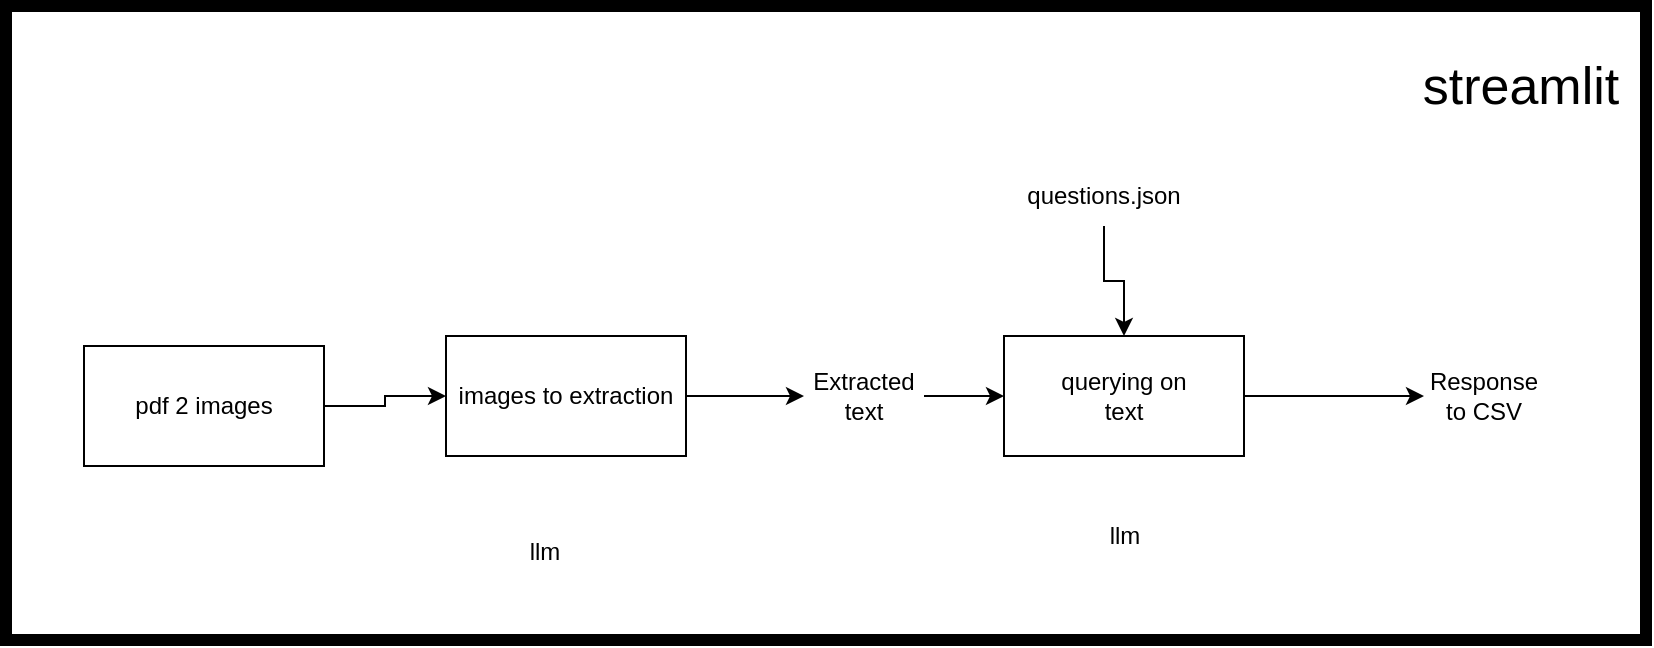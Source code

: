 <mxfile pages="4">
    <diagram name="Page-1" id="LCU8uJ_SsQwmmnyjhHkm">
        <mxGraphModel dx="993" dy="433" grid="1" gridSize="10" guides="1" tooltips="1" connect="1" arrows="1" fold="1" page="1" pageScale="1" pageWidth="827" pageHeight="1169" math="0" shadow="0">
            <root>
                <mxCell id="0"/>
                <mxCell id="1" parent="0"/>
                <mxCell id="EpAPcZTs2M48lF6oZYQL-16" style="edgeStyle=orthogonalEdgeStyle;rounded=0;orthogonalLoop=1;jettySize=auto;html=1;" parent="1" source="EpAPcZTs2M48lF6oZYQL-1" target="EpAPcZTs2M48lF6oZYQL-2" edge="1">
                    <mxGeometry relative="1" as="geometry"/>
                </mxCell>
                <mxCell id="EpAPcZTs2M48lF6oZYQL-1" value="pdf 2 images" style="rounded=0;whiteSpace=wrap;html=1;" parent="1" vertex="1">
                    <mxGeometry x="49" y="230" width="120" height="60" as="geometry"/>
                </mxCell>
                <mxCell id="EpAPcZTs2M48lF6oZYQL-6" style="edgeStyle=orthogonalEdgeStyle;rounded=0;orthogonalLoop=1;jettySize=auto;html=1;" parent="1" source="EpAPcZTs2M48lF6oZYQL-2" target="EpAPcZTs2M48lF6oZYQL-4" edge="1">
                    <mxGeometry relative="1" as="geometry"/>
                </mxCell>
                <mxCell id="EpAPcZTs2M48lF6oZYQL-2" value="images to extraction" style="rounded=0;whiteSpace=wrap;html=1;" parent="1" vertex="1">
                    <mxGeometry x="230" y="225" width="120" height="60" as="geometry"/>
                </mxCell>
                <mxCell id="EpAPcZTs2M48lF6oZYQL-11" value="" style="edgeStyle=orthogonalEdgeStyle;rounded=0;orthogonalLoop=1;jettySize=auto;html=1;" parent="1" source="EpAPcZTs2M48lF6oZYQL-3" target="EpAPcZTs2M48lF6oZYQL-12" edge="1">
                    <mxGeometry relative="1" as="geometry">
                        <mxPoint x="709" y="255" as="targetPoint"/>
                    </mxGeometry>
                </mxCell>
                <mxCell id="EpAPcZTs2M48lF6oZYQL-7" style="edgeStyle=orthogonalEdgeStyle;rounded=0;orthogonalLoop=1;jettySize=auto;html=1;entryX=0;entryY=0.5;entryDx=0;entryDy=0;" parent="1" source="EpAPcZTs2M48lF6oZYQL-4" target="EpAPcZTs2M48lF6oZYQL-3" edge="1">
                    <mxGeometry relative="1" as="geometry"/>
                </mxCell>
                <mxCell id="EpAPcZTs2M48lF6oZYQL-3" value="querying on&lt;br&gt;text" style="rounded=0;whiteSpace=wrap;html=1;" parent="1" vertex="1">
                    <mxGeometry x="509" y="225" width="120" height="60" as="geometry"/>
                </mxCell>
                <mxCell id="EpAPcZTs2M48lF6oZYQL-4" value="Extracted&lt;br&gt;text" style="text;html=1;align=center;verticalAlign=middle;whiteSpace=wrap;rounded=0;" parent="1" vertex="1">
                    <mxGeometry x="409" y="240" width="60" height="30" as="geometry"/>
                </mxCell>
                <mxCell id="EpAPcZTs2M48lF6oZYQL-8" value="llm" style="text;html=1;align=center;verticalAlign=middle;resizable=0;points=[];autosize=1;strokeColor=none;fillColor=none;" parent="1" vertex="1">
                    <mxGeometry x="259" y="318" width="40" height="30" as="geometry"/>
                </mxCell>
                <mxCell id="EpAPcZTs2M48lF6oZYQL-9" value="llm" style="text;html=1;align=center;verticalAlign=middle;resizable=0;points=[];autosize=1;strokeColor=none;fillColor=none;" parent="1" vertex="1">
                    <mxGeometry x="549" y="310" width="40" height="30" as="geometry"/>
                </mxCell>
                <mxCell id="EpAPcZTs2M48lF6oZYQL-12" value="Response to CSV" style="text;html=1;align=center;verticalAlign=middle;whiteSpace=wrap;rounded=0;" parent="1" vertex="1">
                    <mxGeometry x="719" y="240" width="60" height="30" as="geometry"/>
                </mxCell>
                <mxCell id="EpAPcZTs2M48lF6oZYQL-15" value="" style="rounded=0;whiteSpace=wrap;html=1;fillColor=none;strokeWidth=6;" parent="1" vertex="1">
                    <mxGeometry x="10" y="60" width="820" height="317" as="geometry"/>
                </mxCell>
                <mxCell id="EpAPcZTs2M48lF6oZYQL-14" value="&lt;font style=&quot;font-size: 26px;&quot;&gt;streamlit&lt;/font&gt;" style="text;html=1;align=center;verticalAlign=middle;resizable=0;points=[];autosize=1;strokeColor=none;fillColor=none;" parent="1" vertex="1">
                    <mxGeometry x="707" y="80" width="120" height="40" as="geometry"/>
                </mxCell>
                <mxCell id="mBAHYLQNVwu6yWrNpFYm-2" value="" style="edgeStyle=orthogonalEdgeStyle;rounded=0;orthogonalLoop=1;jettySize=auto;html=1;" parent="1" source="mBAHYLQNVwu6yWrNpFYm-1" target="EpAPcZTs2M48lF6oZYQL-3" edge="1">
                    <mxGeometry relative="1" as="geometry"/>
                </mxCell>
                <mxCell id="mBAHYLQNVwu6yWrNpFYm-1" value="questions.json" style="text;html=1;align=center;verticalAlign=middle;whiteSpace=wrap;rounded=0;" parent="1" vertex="1">
                    <mxGeometry x="529" y="140" width="60" height="30" as="geometry"/>
                </mxCell>
            </root>
        </mxGraphModel>
    </diagram>
    <diagram id="WFTujXdkCcAfOyL2HTEC" name="Page-2">
        <mxGraphModel dx="1820" dy="433" grid="1" gridSize="10" guides="1" tooltips="1" connect="1" arrows="1" fold="1" page="1" pageScale="1" pageWidth="827" pageHeight="1169" math="0" shadow="0">
            <root>
                <mxCell id="0"/>
                <mxCell id="1" parent="0"/>
                <mxCell id="b4iUlOvCb5p-LGXxS3qO-1" style="edgeStyle=orthogonalEdgeStyle;rounded=0;orthogonalLoop=1;jettySize=auto;html=1;" parent="1" source="b4iUlOvCb5p-LGXxS3qO-2" target="b4iUlOvCb5p-LGXxS3qO-4" edge="1">
                    <mxGeometry relative="1" as="geometry"/>
                </mxCell>
                <mxCell id="b4iUlOvCb5p-LGXxS3qO-2" value="pdf 2 images" style="rounded=0;whiteSpace=wrap;html=1;" parent="1" vertex="1">
                    <mxGeometry x="-711" y="310" width="120" height="60" as="geometry"/>
                </mxCell>
                <mxCell id="b4iUlOvCb5p-LGXxS3qO-3" style="edgeStyle=orthogonalEdgeStyle;rounded=0;orthogonalLoop=1;jettySize=auto;html=1;" parent="1" source="b4iUlOvCb5p-LGXxS3qO-4" target="b4iUlOvCb5p-LGXxS3qO-8" edge="1">
                    <mxGeometry relative="1" as="geometry"/>
                </mxCell>
                <mxCell id="b4iUlOvCb5p-LGXxS3qO-4" value="images to query" style="rounded=0;whiteSpace=wrap;html=1;" parent="1" vertex="1">
                    <mxGeometry x="-530" y="305" width="120" height="60" as="geometry"/>
                </mxCell>
                <mxCell id="b4iUlOvCb5p-LGXxS3qO-5" value="" style="edgeStyle=orthogonalEdgeStyle;rounded=0;orthogonalLoop=1;jettySize=auto;html=1;" parent="1" source="b4iUlOvCb5p-LGXxS3qO-7" target="b4iUlOvCb5p-LGXxS3qO-11" edge="1">
                    <mxGeometry relative="1" as="geometry">
                        <mxPoint x="-51" y="335" as="targetPoint"/>
                    </mxGeometry>
                </mxCell>
                <mxCell id="b4iUlOvCb5p-LGXxS3qO-6" style="edgeStyle=orthogonalEdgeStyle;rounded=0;orthogonalLoop=1;jettySize=auto;html=1;entryX=0;entryY=0.5;entryDx=0;entryDy=0;" parent="1" source="b4iUlOvCb5p-LGXxS3qO-8" target="b4iUlOvCb5p-LGXxS3qO-7" edge="1">
                    <mxGeometry relative="1" as="geometry"/>
                </mxCell>
                <mxCell id="b4iUlOvCb5p-LGXxS3qO-7" value="Consolidation" style="rounded=0;whiteSpace=wrap;html=1;" parent="1" vertex="1">
                    <mxGeometry x="-251" y="305" width="120" height="60" as="geometry"/>
                </mxCell>
                <mxCell id="b4iUlOvCb5p-LGXxS3qO-8" value="Extracted&lt;br&gt;responses" style="text;html=1;align=center;verticalAlign=middle;whiteSpace=wrap;rounded=0;" parent="1" vertex="1">
                    <mxGeometry x="-351" y="320" width="60" height="30" as="geometry"/>
                </mxCell>
                <mxCell id="b4iUlOvCb5p-LGXxS3qO-9" value="llm &lt;br&gt;(gemini 1.5 pro)" style="text;html=1;align=center;verticalAlign=middle;resizable=0;points=[];autosize=1;strokeColor=none;fillColor=none;" parent="1" vertex="1">
                    <mxGeometry x="-530" y="400" width="110" height="40" as="geometry"/>
                </mxCell>
                <mxCell id="b4iUlOvCb5p-LGXxS3qO-10" value="llm&lt;br&gt;(gemini 1.5 flash 8b )" style="text;html=1;align=center;verticalAlign=middle;resizable=0;points=[];autosize=1;strokeColor=none;fillColor=none;" parent="1" vertex="1">
                    <mxGeometry x="-261" y="385" width="140" height="40" as="geometry"/>
                </mxCell>
                <mxCell id="qIEklSaV3PW1jL7JSs3B-6" style="edgeStyle=none;curved=1;rounded=0;orthogonalLoop=1;jettySize=auto;html=1;entryX=0;entryY=0.5;entryDx=0;entryDy=0;fontSize=12;startSize=8;endSize=8;" parent="1" source="b4iUlOvCb5p-LGXxS3qO-11" target="qIEklSaV3PW1jL7JSs3B-1" edge="1">
                    <mxGeometry relative="1" as="geometry"/>
                </mxCell>
                <mxCell id="b4iUlOvCb5p-LGXxS3qO-11" value="Response to CSV" style="text;html=1;align=center;verticalAlign=middle;whiteSpace=wrap;rounded=0;" parent="1" vertex="1">
                    <mxGeometry x="-41" y="320" width="60" height="30" as="geometry"/>
                </mxCell>
                <mxCell id="b4iUlOvCb5p-LGXxS3qO-12" value="" style="rounded=0;whiteSpace=wrap;html=1;fillColor=none;strokeWidth=6;" parent="1" vertex="1">
                    <mxGeometry x="-770" y="150" width="1090" height="330" as="geometry"/>
                </mxCell>
                <mxCell id="b4iUlOvCb5p-LGXxS3qO-13" value="&lt;font style=&quot;font-size: 26px;&quot;&gt;streamlit&lt;/font&gt;" style="text;html=1;align=center;verticalAlign=middle;resizable=0;points=[];autosize=1;strokeColor=none;fillColor=none;" parent="1" vertex="1">
                    <mxGeometry x="-161" y="160" width="120" height="40" as="geometry"/>
                </mxCell>
                <mxCell id="b4iUlOvCb5p-LGXxS3qO-15" style="edgeStyle=orthogonalEdgeStyle;rounded=0;orthogonalLoop=1;jettySize=auto;html=1;" parent="1" source="b4iUlOvCb5p-LGXxS3qO-14" target="b4iUlOvCb5p-LGXxS3qO-4" edge="1">
                    <mxGeometry relative="1" as="geometry"/>
                </mxCell>
                <mxCell id="b4iUlOvCb5p-LGXxS3qO-14" value="question.json" style="text;html=1;align=center;verticalAlign=middle;whiteSpace=wrap;rounded=0;" parent="1" vertex="1">
                    <mxGeometry x="-500" y="208" width="60" height="30" as="geometry"/>
                </mxCell>
                <mxCell id="R2D0JuvkTBwZxbwNWuAn-1" value="local" style="text;html=1;align=center;verticalAlign=middle;resizable=0;points=[];autosize=1;strokeColor=none;fillColor=none;fontSize=16;" parent="1" vertex="1">
                    <mxGeometry x="-686" y="401" width="60" height="30" as="geometry"/>
                </mxCell>
                <mxCell id="qIEklSaV3PW1jL7JSs3B-1" value="Rules at documents&amp;nbsp; level" style="rounded=0;whiteSpace=wrap;html=1;" parent="1" vertex="1">
                    <mxGeometry x="160" y="305" width="80" height="60" as="geometry"/>
                </mxCell>
                <mxCell id="qIEklSaV3PW1jL7JSs3B-2" value="Rules at document&amp;nbsp; level" style="rounded=0;whiteSpace=wrap;html=1;" parent="1" vertex="1">
                    <mxGeometry x="380" y="401" width="80" height="60" as="geometry"/>
                </mxCell>
                <mxCell id="qIEklSaV3PW1jL7JSs3B-3" value="Rules at policy&lt;br&gt;level" style="rounded=0;whiteSpace=wrap;html=1;" parent="1" vertex="1">
                    <mxGeometry x="380" y="220" width="80" height="60" as="geometry"/>
                </mxCell>
                <mxCell id="qIEklSaV3PW1jL7JSs3B-5" style="edgeStyle=none;curved=1;rounded=0;orthogonalLoop=1;jettySize=auto;html=1;fontSize=12;startSize=8;endSize=8;" parent="1" source="qIEklSaV3PW1jL7JSs3B-4" target="qIEklSaV3PW1jL7JSs3B-1" edge="1">
                    <mxGeometry relative="1" as="geometry"/>
                </mxCell>
                <mxCell id="qIEklSaV3PW1jL7JSs3B-4" value="rules for doc" style="text;html=1;align=center;verticalAlign=middle;resizable=0;points=[];autosize=1;strokeColor=none;fillColor=none;fontSize=16;" parent="1" vertex="1">
                    <mxGeometry x="145" y="165" width="110" height="30" as="geometry"/>
                </mxCell>
            </root>
        </mxGraphModel>
    </diagram>
    <diagram id="varFpK4fNd7-8qJUVhTa" name="Page-3">
        <mxGraphModel dx="1793" dy="833" grid="0" gridSize="10" guides="1" tooltips="1" connect="1" arrows="1" fold="1" page="0" pageScale="1" pageWidth="1100" pageHeight="850" math="0" shadow="0">
            <root>
                <mxCell id="0"/>
                <mxCell id="1" parent="0"/>
                <mxCell id="50o6rj9YUYIANKWMHU7v-1" style="edgeStyle=orthogonalEdgeStyle;rounded=0;orthogonalLoop=1;jettySize=auto;html=1;" parent="1" source="50o6rj9YUYIANKWMHU7v-2" target="50o6rj9YUYIANKWMHU7v-4" edge="1">
                    <mxGeometry relative="1" as="geometry"/>
                </mxCell>
                <mxCell id="50o6rj9YUYIANKWMHU7v-2" value="pdf 2 images" style="rounded=0;whiteSpace=wrap;html=1;" parent="1" vertex="1">
                    <mxGeometry x="-434" y="67" width="120" height="60" as="geometry"/>
                </mxCell>
                <mxCell id="50o6rj9YUYIANKWMHU7v-3" style="edgeStyle=orthogonalEdgeStyle;rounded=0;orthogonalLoop=1;jettySize=auto;html=1;" parent="1" source="50o6rj9YUYIANKWMHU7v-4" target="50o6rj9YUYIANKWMHU7v-8" edge="1">
                    <mxGeometry relative="1" as="geometry"/>
                </mxCell>
                <mxCell id="50o6rj9YUYIANKWMHU7v-4" value="images to query" style="rounded=0;whiteSpace=wrap;html=1;" parent="1" vertex="1">
                    <mxGeometry x="-253" y="62" width="120" height="60" as="geometry"/>
                </mxCell>
                <mxCell id="50o6rj9YUYIANKWMHU7v-5" value="" style="edgeStyle=orthogonalEdgeStyle;rounded=0;orthogonalLoop=1;jettySize=auto;html=1;" parent="1" source="50o6rj9YUYIANKWMHU7v-7" target="50o6rj9YUYIANKWMHU7v-11" edge="1">
                    <mxGeometry relative="1" as="geometry">
                        <mxPoint x="226" y="92" as="targetPoint"/>
                    </mxGeometry>
                </mxCell>
                <mxCell id="50o6rj9YUYIANKWMHU7v-6" style="edgeStyle=orthogonalEdgeStyle;rounded=0;orthogonalLoop=1;jettySize=auto;html=1;entryX=0;entryY=0.5;entryDx=0;entryDy=0;" parent="1" source="50o6rj9YUYIANKWMHU7v-8" target="50o6rj9YUYIANKWMHU7v-7" edge="1">
                    <mxGeometry relative="1" as="geometry"/>
                </mxCell>
                <mxCell id="50o6rj9YUYIANKWMHU7v-7" value="Consolidation" style="rounded=0;whiteSpace=wrap;html=1;" parent="1" vertex="1">
                    <mxGeometry x="26" y="62" width="120" height="60" as="geometry"/>
                </mxCell>
                <mxCell id="50o6rj9YUYIANKWMHU7v-8" value="Extracted&lt;br&gt;responses" style="text;html=1;align=center;verticalAlign=middle;whiteSpace=wrap;rounded=0;" parent="1" vertex="1">
                    <mxGeometry x="-74" y="77" width="60" height="30" as="geometry"/>
                </mxCell>
                <mxCell id="50o6rj9YUYIANKWMHU7v-9" value="llm &lt;br&gt;(gemini 1.5 pro)" style="text;html=1;align=center;verticalAlign=middle;resizable=0;points=[];autosize=1;strokeColor=none;fillColor=none;" parent="1" vertex="1">
                    <mxGeometry x="-253" y="157" width="110" height="40" as="geometry"/>
                </mxCell>
                <mxCell id="50o6rj9YUYIANKWMHU7v-10" value="llm&lt;br&gt;(gemini 1.5 flash 8b )" style="text;html=1;align=center;verticalAlign=middle;resizable=0;points=[];autosize=1;strokeColor=none;fillColor=none;" parent="1" vertex="1">
                    <mxGeometry x="16" y="142" width="140" height="40" as="geometry"/>
                </mxCell>
                <mxCell id="50o6rj9YUYIANKWMHU7v-11" value="Response to CSV" style="text;html=1;align=center;verticalAlign=middle;whiteSpace=wrap;rounded=0;" parent="1" vertex="1">
                    <mxGeometry x="236" y="77" width="60" height="30" as="geometry"/>
                </mxCell>
                <mxCell id="50o6rj9YUYIANKWMHU7v-12" value="" style="rounded=0;whiteSpace=wrap;html=1;fillColor=none;strokeWidth=6;" parent="1" vertex="1">
                    <mxGeometry x="-493" y="-93" width="820" height="317" as="geometry"/>
                </mxCell>
                <mxCell id="50o6rj9YUYIANKWMHU7v-13" value="&lt;font style=&quot;font-size: 26px;&quot;&gt;Python.exe with very simple ui&lt;/font&gt;" style="text;html=1;align=center;verticalAlign=middle;resizable=0;points=[];autosize=1;strokeColor=none;fillColor=none;" parent="1" vertex="1">
                    <mxGeometry x="-76" y="-81" width="368" height="43" as="geometry"/>
                </mxCell>
                <mxCell id="50o6rj9YUYIANKWMHU7v-14" style="edgeStyle=orthogonalEdgeStyle;rounded=0;orthogonalLoop=1;jettySize=auto;html=1;" parent="1" source="50o6rj9YUYIANKWMHU7v-15" target="50o6rj9YUYIANKWMHU7v-4" edge="1">
                    <mxGeometry relative="1" as="geometry"/>
                </mxCell>
                <mxCell id="50o6rj9YUYIANKWMHU7v-15" value="question.json" style="text;html=1;align=center;verticalAlign=middle;whiteSpace=wrap;rounded=0;" parent="1" vertex="1">
                    <mxGeometry x="-223" y="-35" width="60" height="30" as="geometry"/>
                </mxCell>
                <mxCell id="50o6rj9YUYIANKWMHU7v-16" value="local" style="text;html=1;align=center;verticalAlign=middle;resizable=0;points=[];autosize=1;strokeColor=none;fillColor=none;fontSize=16;" parent="1" vertex="1">
                    <mxGeometry x="-409" y="158" width="60" height="30" as="geometry"/>
                </mxCell>
            </root>
        </mxGraphModel>
    </diagram>
    <diagram id="jeqJesK7xiv1tcHpoecR" name="Page-4">
        <mxGraphModel dx="2219" dy="1019" grid="0" gridSize="10" guides="1" tooltips="1" connect="1" arrows="1" fold="1" page="0" pageScale="1" pageWidth="1100" pageHeight="850" math="0" shadow="0">
            <root>
                <mxCell id="0"/>
                <mxCell id="1" parent="0"/>
                <mxCell id="s2HnMFFxVP5VRzAcPLjQ-13" value="" style="rounded=0;whiteSpace=wrap;html=1;fillColor=none;strokeWidth=6;" parent="1" vertex="1">
                    <mxGeometry x="-534" y="-117" width="1090" height="330" as="geometry"/>
                </mxCell>
                <mxCell id="s2HnMFFxVP5VRzAcPLjQ-1" style="edgeStyle=orthogonalEdgeStyle;rounded=0;orthogonalLoop=1;jettySize=auto;html=1;" parent="1" source="s2HnMFFxVP5VRzAcPLjQ-2" target="s2HnMFFxVP5VRzAcPLjQ-4" edge="1">
                    <mxGeometry relative="1" as="geometry"/>
                </mxCell>
                <mxCell id="s2HnMFFxVP5VRzAcPLjQ-2" value="pdf 2 images" style="rounded=0;whiteSpace=wrap;html=1;" parent="1" vertex="1">
                    <mxGeometry x="-492" y="34" width="120" height="60" as="geometry"/>
                </mxCell>
                <mxCell id="s2HnMFFxVP5VRzAcPLjQ-3" style="edgeStyle=orthogonalEdgeStyle;rounded=0;orthogonalLoop=1;jettySize=auto;html=1;" parent="1" source="s2HnMFFxVP5VRzAcPLjQ-4" target="s2HnMFFxVP5VRzAcPLjQ-8" edge="1">
                    <mxGeometry relative="1" as="geometry"/>
                </mxCell>
                <mxCell id="s2HnMFFxVP5VRzAcPLjQ-4" value="images to query" style="rounded=0;whiteSpace=wrap;html=1;" parent="1" vertex="1">
                    <mxGeometry x="-313" y="34" width="120" height="60" as="geometry"/>
                </mxCell>
                <mxCell id="s2HnMFFxVP5VRzAcPLjQ-6" style="edgeStyle=orthogonalEdgeStyle;rounded=0;orthogonalLoop=1;jettySize=auto;html=1;entryX=0;entryY=0.5;entryDx=0;entryDy=0;" parent="1" source="s2HnMFFxVP5VRzAcPLjQ-8" target="s2HnMFFxVP5VRzAcPLjQ-7" edge="1">
                    <mxGeometry relative="1" as="geometry"/>
                </mxCell>
                <mxCell id="r2I0nc9LOWIx86LsjrWt-3" style="edgeStyle=none;curved=1;rounded=0;orthogonalLoop=1;jettySize=auto;html=1;entryX=0;entryY=0.5;entryDx=0;entryDy=0;fontSize=12;startSize=8;endSize=8;" parent="1" source="s2HnMFFxVP5VRzAcPLjQ-7" target="r2I0nc9LOWIx86LsjrWt-2" edge="1">
                    <mxGeometry relative="1" as="geometry">
                        <Array as="points">
                            <mxPoint x="33" y="-38"/>
                        </Array>
                    </mxGeometry>
                </mxCell>
                <mxCell id="r2I0nc9LOWIx86LsjrWt-6" style="edgeStyle=none;curved=1;rounded=0;orthogonalLoop=1;jettySize=auto;html=1;exitX=0.75;exitY=0;exitDx=0;exitDy=0;entryX=0;entryY=0.5;entryDx=0;entryDy=0;fontSize=12;startSize=8;endSize=8;" parent="1" source="s2HnMFFxVP5VRzAcPLjQ-7" target="r2I0nc9LOWIx86LsjrWt-5" edge="1">
                    <mxGeometry relative="1" as="geometry">
                        <Array as="points">
                            <mxPoint x="51"/>
                        </Array>
                    </mxGeometry>
                </mxCell>
                <mxCell id="s2HnMFFxVP5VRzAcPLjQ-7" value="Consolidation &lt;br&gt;and &lt;br&gt;parsing into patient and non-patient" style="rounded=0;whiteSpace=wrap;html=1;" parent="1" vertex="1">
                    <mxGeometry x="-34" y="34" width="120" height="60" as="geometry"/>
                </mxCell>
                <mxCell id="s2HnMFFxVP5VRzAcPLjQ-8" value="Extracted&lt;br&gt;responses" style="text;html=1;align=center;verticalAlign=middle;whiteSpace=wrap;rounded=0;" parent="1" vertex="1">
                    <mxGeometry x="-134" y="49" width="60" height="30" as="geometry"/>
                </mxCell>
                <mxCell id="s2HnMFFxVP5VRzAcPLjQ-10" value="llm&lt;br&gt;(gemini 1.5 flash 8b )" style="text;html=1;align=center;verticalAlign=middle;resizable=0;points=[];autosize=1;strokeColor=none;fillColor=none;" parent="1" vertex="1">
                    <mxGeometry x="-44" y="114" width="140" height="40" as="geometry"/>
                </mxCell>
                <mxCell id="s2HnMFFxVP5VRzAcPLjQ-14" value="&lt;font style=&quot;font-size: 26px;&quot;&gt;streamlit&lt;/font&gt;" style="text;html=1;align=center;verticalAlign=middle;resizable=0;points=[];autosize=1;strokeColor=none;fillColor=none;" parent="1" vertex="1">
                    <mxGeometry x="56" y="-111" width="120" height="40" as="geometry"/>
                </mxCell>
                <mxCell id="s2HnMFFxVP5VRzAcPLjQ-17" value="local" style="text;html=1;align=center;verticalAlign=middle;resizable=0;points=[];autosize=1;strokeColor=none;fillColor=none;fontSize=16;" parent="1" vertex="1">
                    <mxGeometry x="-469" y="130" width="60" height="30" as="geometry"/>
                </mxCell>
                <mxCell id="s2HnMFFxVP5VRzAcPLjQ-27" value="" style="edgeStyle=none;curved=1;rounded=0;orthogonalLoop=1;jettySize=auto;html=1;fontSize=12;startSize=8;endSize=8;entryX=0;entryY=0.5;entryDx=0;entryDy=0;" parent="1" source="s2HnMFFxVP5VRzAcPLjQ-18" target="s2HnMFFxVP5VRzAcPLjQ-29" edge="1">
                    <mxGeometry relative="1" as="geometry">
                        <mxPoint x="577" y="64" as="targetPoint"/>
                    </mxGeometry>
                </mxCell>
                <mxCell id="s2HnMFFxVP5VRzAcPLjQ-18" value="LLM Agent(SQL tooling)" style="rounded=0;whiteSpace=wrap;html=1;" parent="1" vertex="1">
                    <mxGeometry x="377" y="34" width="80" height="60" as="geometry"/>
                </mxCell>
                <mxCell id="s2HnMFFxVP5VRzAcPLjQ-21" style="edgeStyle=none;curved=1;rounded=0;orthogonalLoop=1;jettySize=auto;html=1;fontSize=12;startSize=8;endSize=8;" parent="1" source="s2HnMFFxVP5VRzAcPLjQ-22" target="s2HnMFFxVP5VRzAcPLjQ-18" edge="1">
                    <mxGeometry relative="1" as="geometry"/>
                </mxCell>
                <mxCell id="s2HnMFFxVP5VRzAcPLjQ-22" value="rules for doc" style="text;html=1;align=center;verticalAlign=middle;resizable=0;points=[];autosize=1;strokeColor=none;fillColor=none;fontSize=16;" parent="1" vertex="1">
                    <mxGeometry x="362" y="-106" width="110" height="30" as="geometry"/>
                </mxCell>
                <mxCell id="s2HnMFFxVP5VRzAcPLjQ-24" value="SQL lite Database" style="shape=cylinder3;whiteSpace=wrap;html=1;boundedLbl=1;backgroundOutline=1;size=15;" parent="1" vertex="1">
                    <mxGeometry x="186" y="24" width="60" height="80" as="geometry"/>
                </mxCell>
                <mxCell id="s2HnMFFxVP5VRzAcPLjQ-25" value="" style="shape=flexArrow;endArrow=classic;startArrow=classic;html=1;rounded=0;fontSize=12;startSize=8;endSize=8;curved=1;entryX=0;entryY=0.5;entryDx=0;entryDy=0;exitX=1;exitY=0.5;exitDx=0;exitDy=0;exitPerimeter=0;" parent="1" source="s2HnMFFxVP5VRzAcPLjQ-24" target="s2HnMFFxVP5VRzAcPLjQ-18" edge="1">
                    <mxGeometry width="100" height="100" relative="1" as="geometry">
                        <mxPoint x="151" y="250" as="sourcePoint"/>
                        <mxPoint x="251" y="150" as="targetPoint"/>
                    </mxGeometry>
                </mxCell>
                <mxCell id="s2HnMFFxVP5VRzAcPLjQ-29" value="Resutlt text" style="text;html=1;align=center;verticalAlign=middle;whiteSpace=wrap;rounded=0;" parent="1" vertex="1">
                    <mxGeometry x="596" y="51" width="60" height="30" as="geometry"/>
                </mxCell>
                <mxCell id="s2HnMFFxVP5VRzAcPLjQ-9" value="llm &lt;br&gt;(gemini 1.5 pro)" style="text;html=1;align=center;verticalAlign=middle;resizable=0;points=[];autosize=1;strokeColor=none;fillColor=none;" parent="1" vertex="1">
                    <mxGeometry x="-313" y="129" width="110" height="40" as="geometry"/>
                </mxCell>
                <mxCell id="r2I0nc9LOWIx86LsjrWt-2" value="CSV files" style="text;html=1;align=center;verticalAlign=middle;whiteSpace=wrap;rounded=0;" parent="1" vertex="1">
                    <mxGeometry x="90" y="-53" width="60" height="30" as="geometry"/>
                </mxCell>
                <mxCell id="r2I0nc9LOWIx86LsjrWt-7" style="edgeStyle=none;curved=1;rounded=0;orthogonalLoop=1;jettySize=auto;html=1;fontSize=12;startSize=8;endSize=8;entryX=0;entryY=0;entryDx=0;entryDy=52.5;entryPerimeter=0;" parent="1" source="r2I0nc9LOWIx86LsjrWt-5" target="s2HnMFFxVP5VRzAcPLjQ-24" edge="1">
                    <mxGeometry relative="1" as="geometry">
                        <Array as="points">
                            <mxPoint x="120" y="77"/>
                        </Array>
                    </mxGeometry>
                </mxCell>
                <mxCell id="r2I0nc9LOWIx86LsjrWt-5" value="text files" style="text;html=1;align=center;verticalAlign=middle;whiteSpace=wrap;rounded=0;" parent="1" vertex="1">
                    <mxGeometry x="90" y="-15" width="60" height="30" as="geometry"/>
                </mxCell>
                <mxCell id="r2I0nc9LOWIx86LsjrWt-8" value="llm&lt;br&gt;(gemini 1.5 flash 8b )" style="text;html=1;align=center;verticalAlign=middle;resizable=0;points=[];autosize=1;strokeColor=none;fillColor=none;" parent="1" vertex="1">
                    <mxGeometry x="354" y="120" width="140" height="40" as="geometry"/>
                </mxCell>
                <mxCell id="fON-b82FGZiLJMHSbKFV-1" value="Rule DB&lt;br&gt;&lt;br&gt;&amp;gt; check (man)&lt;br&gt;" style="text;html=1;strokeColor=none;fillColor=none;align=center;verticalAlign=middle;whiteSpace=wrap;rounded=0;" parent="1" vertex="1">
                    <mxGeometry x="737" y="-76" width="158" height="30" as="geometry"/>
                </mxCell>
            </root>
        </mxGraphModel>
    </diagram>
    <diagram id="DZAvey1SIvA9IaGMtOrq" name="Page-5">
        <mxGraphModel dx="1843" dy="1533" grid="1" gridSize="10" guides="1" tooltips="1" connect="1" arrows="1" fold="1" page="1" pageScale="1" pageWidth="850" pageHeight="1100" math="0" shadow="0">
            <root>
                <mxCell id="0"/>
                <mxCell id="1" parent="0"/>
                <mxCell id="EgoZgGE00xcThZTl2Uqz-1" value="" style="rounded=0;whiteSpace=wrap;html=1;fillColor=none;strokeWidth=6;" parent="1" vertex="1">
                    <mxGeometry x="-510" y="-130" width="1120" height="340" as="geometry"/>
                </mxCell>
                <mxCell id="EgoZgGE00xcThZTl2Uqz-2" style="edgeStyle=orthogonalEdgeStyle;rounded=0;orthogonalLoop=1;jettySize=auto;html=1;" parent="1" source="EgoZgGE00xcThZTl2Uqz-3" target="EgoZgGE00xcThZTl2Uqz-5" edge="1">
                    <mxGeometry relative="1" as="geometry"/>
                </mxCell>
                <mxCell id="EgoZgGE00xcThZTl2Uqz-3" value="pdf 2 images" style="rounded=0;whiteSpace=wrap;html=1;" parent="1" vertex="1">
                    <mxGeometry x="-492" y="34" width="120" height="60" as="geometry"/>
                </mxCell>
                <mxCell id="EgoZgGE00xcThZTl2Uqz-4" style="edgeStyle=orthogonalEdgeStyle;rounded=0;orthogonalLoop=1;jettySize=auto;html=1;" parent="1" source="EgoZgGE00xcThZTl2Uqz-5" target="EgoZgGE00xcThZTl2Uqz-10" edge="1">
                    <mxGeometry relative="1" as="geometry"/>
                </mxCell>
                <mxCell id="EgoZgGE00xcThZTl2Uqz-5" value="images to query" style="rounded=0;whiteSpace=wrap;html=1;" parent="1" vertex="1">
                    <mxGeometry x="-313" y="34" width="120" height="60" as="geometry"/>
                </mxCell>
                <mxCell id="EgoZgGE00xcThZTl2Uqz-6" style="edgeStyle=orthogonalEdgeStyle;rounded=0;orthogonalLoop=1;jettySize=auto;html=1;entryX=0;entryY=0.5;entryDx=0;entryDy=0;" parent="1" source="EgoZgGE00xcThZTl2Uqz-10" target="EgoZgGE00xcThZTl2Uqz-9" edge="1">
                    <mxGeometry relative="1" as="geometry"/>
                </mxCell>
                <mxCell id="EgoZgGE00xcThZTl2Uqz-8" style="edgeStyle=none;curved=1;rounded=0;orthogonalLoop=1;jettySize=auto;html=1;exitX=0.75;exitY=0;exitDx=0;exitDy=0;entryX=0;entryY=0.5;entryDx=0;entryDy=0;fontSize=12;startSize=8;endSize=8;" parent="1" source="EgoZgGE00xcThZTl2Uqz-9" target="EgoZgGE00xcThZTl2Uqz-24" edge="1">
                    <mxGeometry relative="1" as="geometry">
                        <Array as="points">
                            <mxPoint x="51"/>
                        </Array>
                    </mxGeometry>
                </mxCell>
                <mxCell id="EgoZgGE00xcThZTl2Uqz-9" value="Consolidation &lt;br&gt;and &lt;br&gt;parsing into patient and non-patient" style="rounded=0;whiteSpace=wrap;html=1;" parent="1" vertex="1">
                    <mxGeometry x="-34" y="34" width="120" height="60" as="geometry"/>
                </mxCell>
                <mxCell id="EgoZgGE00xcThZTl2Uqz-10" value="Extracted&lt;br&gt;responses" style="text;html=1;align=center;verticalAlign=middle;whiteSpace=wrap;rounded=0;" parent="1" vertex="1">
                    <mxGeometry x="-134" y="49" width="60" height="30" as="geometry"/>
                </mxCell>
                <mxCell id="EgoZgGE00xcThZTl2Uqz-11" value="llm&lt;br&gt;(gemini 1.5 flash 8b )" style="text;html=1;align=center;verticalAlign=middle;resizable=0;points=[];autosize=1;strokeColor=none;fillColor=none;" parent="1" vertex="1">
                    <mxGeometry x="-44" y="114" width="140" height="40" as="geometry"/>
                </mxCell>
                <mxCell id="EgoZgGE00xcThZTl2Uqz-12" value="&lt;font style=&quot;font-size: 26px;&quot;&gt;streamlit&lt;/font&gt;" style="text;html=1;align=center;verticalAlign=middle;resizable=0;points=[];autosize=1;strokeColor=none;fillColor=none;" parent="1" vertex="1">
                    <mxGeometry x="56" y="-111" width="120" height="40" as="geometry"/>
                </mxCell>
                <mxCell id="EgoZgGE00xcThZTl2Uqz-13" value="local" style="text;html=1;align=center;verticalAlign=middle;resizable=0;points=[];autosize=1;strokeColor=none;fillColor=none;fontSize=16;" parent="1" vertex="1">
                    <mxGeometry x="-469" y="130" width="60" height="30" as="geometry"/>
                </mxCell>
                <mxCell id="EgoZgGE00xcThZTl2Uqz-14" value="" style="edgeStyle=none;curved=1;rounded=0;orthogonalLoop=1;jettySize=auto;html=1;fontSize=12;startSize=8;endSize=8;entryX=0;entryY=0.5;entryDx=0;entryDy=0;" parent="1" source="EgoZgGE00xcThZTl2Uqz-15" target="EgoZgGE00xcThZTl2Uqz-20" edge="1">
                    <mxGeometry relative="1" as="geometry">
                        <mxPoint x="577" y="64" as="targetPoint"/>
                    </mxGeometry>
                </mxCell>
                <mxCell id="EgoZgGE00xcThZTl2Uqz-15" value="LLM Agent(SQL tooling)&lt;br&gt;&lt;font style=&quot;font-size: 8px;&quot;&gt;Starts with issue determination function&lt;/font&gt;" style="rounded=0;whiteSpace=wrap;html=1;" parent="1" vertex="1">
                    <mxGeometry x="377" y="34" width="203" height="66" as="geometry"/>
                </mxCell>
                <mxCell id="EgoZgGE00xcThZTl2Uqz-16" style="edgeStyle=none;curved=1;rounded=0;orthogonalLoop=1;jettySize=auto;html=1;fontSize=12;startSize=8;endSize=8;" parent="1" source="EgoZgGE00xcThZTl2Uqz-17" target="EgoZgGE00xcThZTl2Uqz-15" edge="1">
                    <mxGeometry relative="1" as="geometry"/>
                </mxCell>
                <mxCell id="EgoZgGE00xcThZTl2Uqz-17" value="rules from db&lt;br style=&quot;font-size: 15px;&quot;&gt;&lt;font style=&quot;font-size: 10px;&quot;&gt;&amp;gt; issue&lt;br&gt;&amp;gt;check rules&lt;br&gt;&amp;gt; L1&lt;br&gt;&amp;gt; L2&lt;br&gt;&amp;gt; L3&lt;br&gt;&lt;/font&gt;" style="text;html=1;align=center;verticalAlign=middle;resizable=0;points=[];autosize=1;strokeColor=none;fillColor=none;fontSize=16;" parent="1" vertex="1">
                    <mxGeometry x="364" y="-120" width="120" height="130" as="geometry"/>
                </mxCell>
                <mxCell id="EgoZgGE00xcThZTl2Uqz-18" value="SQL lite Database" style="shape=cylinder3;whiteSpace=wrap;html=1;boundedLbl=1;backgroundOutline=1;size=15;" parent="1" vertex="1">
                    <mxGeometry x="186" y="24" width="60" height="80" as="geometry"/>
                </mxCell>
                <mxCell id="EgoZgGE00xcThZTl2Uqz-19" value="" style="shape=flexArrow;endArrow=classic;startArrow=classic;html=1;rounded=0;fontSize=12;startSize=8;endSize=8;curved=1;entryX=0;entryY=0.5;entryDx=0;entryDy=0;exitX=1;exitY=0.5;exitDx=0;exitDy=0;exitPerimeter=0;" parent="1" source="EgoZgGE00xcThZTl2Uqz-18" target="EgoZgGE00xcThZTl2Uqz-15" edge="1">
                    <mxGeometry width="100" height="100" relative="1" as="geometry">
                        <mxPoint x="151" y="250" as="sourcePoint"/>
                        <mxPoint x="251" y="150" as="targetPoint"/>
                    </mxGeometry>
                </mxCell>
                <mxCell id="EgoZgGE00xcThZTl2Uqz-20" value="Resutlt text" style="text;html=1;align=center;verticalAlign=middle;whiteSpace=wrap;rounded=0;" parent="1" vertex="1">
                    <mxGeometry x="640" y="40" width="60" height="30" as="geometry"/>
                </mxCell>
                <mxCell id="EgoZgGE00xcThZTl2Uqz-21" value="llm &lt;br&gt;(gemini 1.5 pro)" style="text;html=1;align=center;verticalAlign=middle;resizable=0;points=[];autosize=1;strokeColor=none;fillColor=none;" parent="1" vertex="1">
                    <mxGeometry x="-313" y="129" width="110" height="40" as="geometry"/>
                </mxCell>
                <mxCell id="EgoZgGE00xcThZTl2Uqz-23" style="edgeStyle=none;curved=1;rounded=0;orthogonalLoop=1;jettySize=auto;html=1;fontSize=12;startSize=8;endSize=8;entryX=0;entryY=0;entryDx=0;entryDy=52.5;entryPerimeter=0;" parent="1" source="EgoZgGE00xcThZTl2Uqz-24" target="EgoZgGE00xcThZTl2Uqz-18" edge="1">
                    <mxGeometry relative="1" as="geometry">
                        <Array as="points">
                            <mxPoint x="120" y="77"/>
                        </Array>
                    </mxGeometry>
                </mxCell>
                <mxCell id="EgoZgGE00xcThZTl2Uqz-24" value="text files" style="text;html=1;align=center;verticalAlign=middle;whiteSpace=wrap;rounded=0;" parent="1" vertex="1">
                    <mxGeometry x="90" y="-15" width="60" height="30" as="geometry"/>
                </mxCell>
                <mxCell id="EgoZgGE00xcThZTl2Uqz-25" value="llm&lt;br&gt;(gemini 1.5 flash 8b )" style="text;html=1;align=center;verticalAlign=middle;resizable=0;points=[];autosize=1;strokeColor=none;fillColor=none;" parent="1" vertex="1">
                    <mxGeometry x="354" y="120" width="140" height="40" as="geometry"/>
                </mxCell>
            </root>
        </mxGraphModel>
    </diagram>
</mxfile>